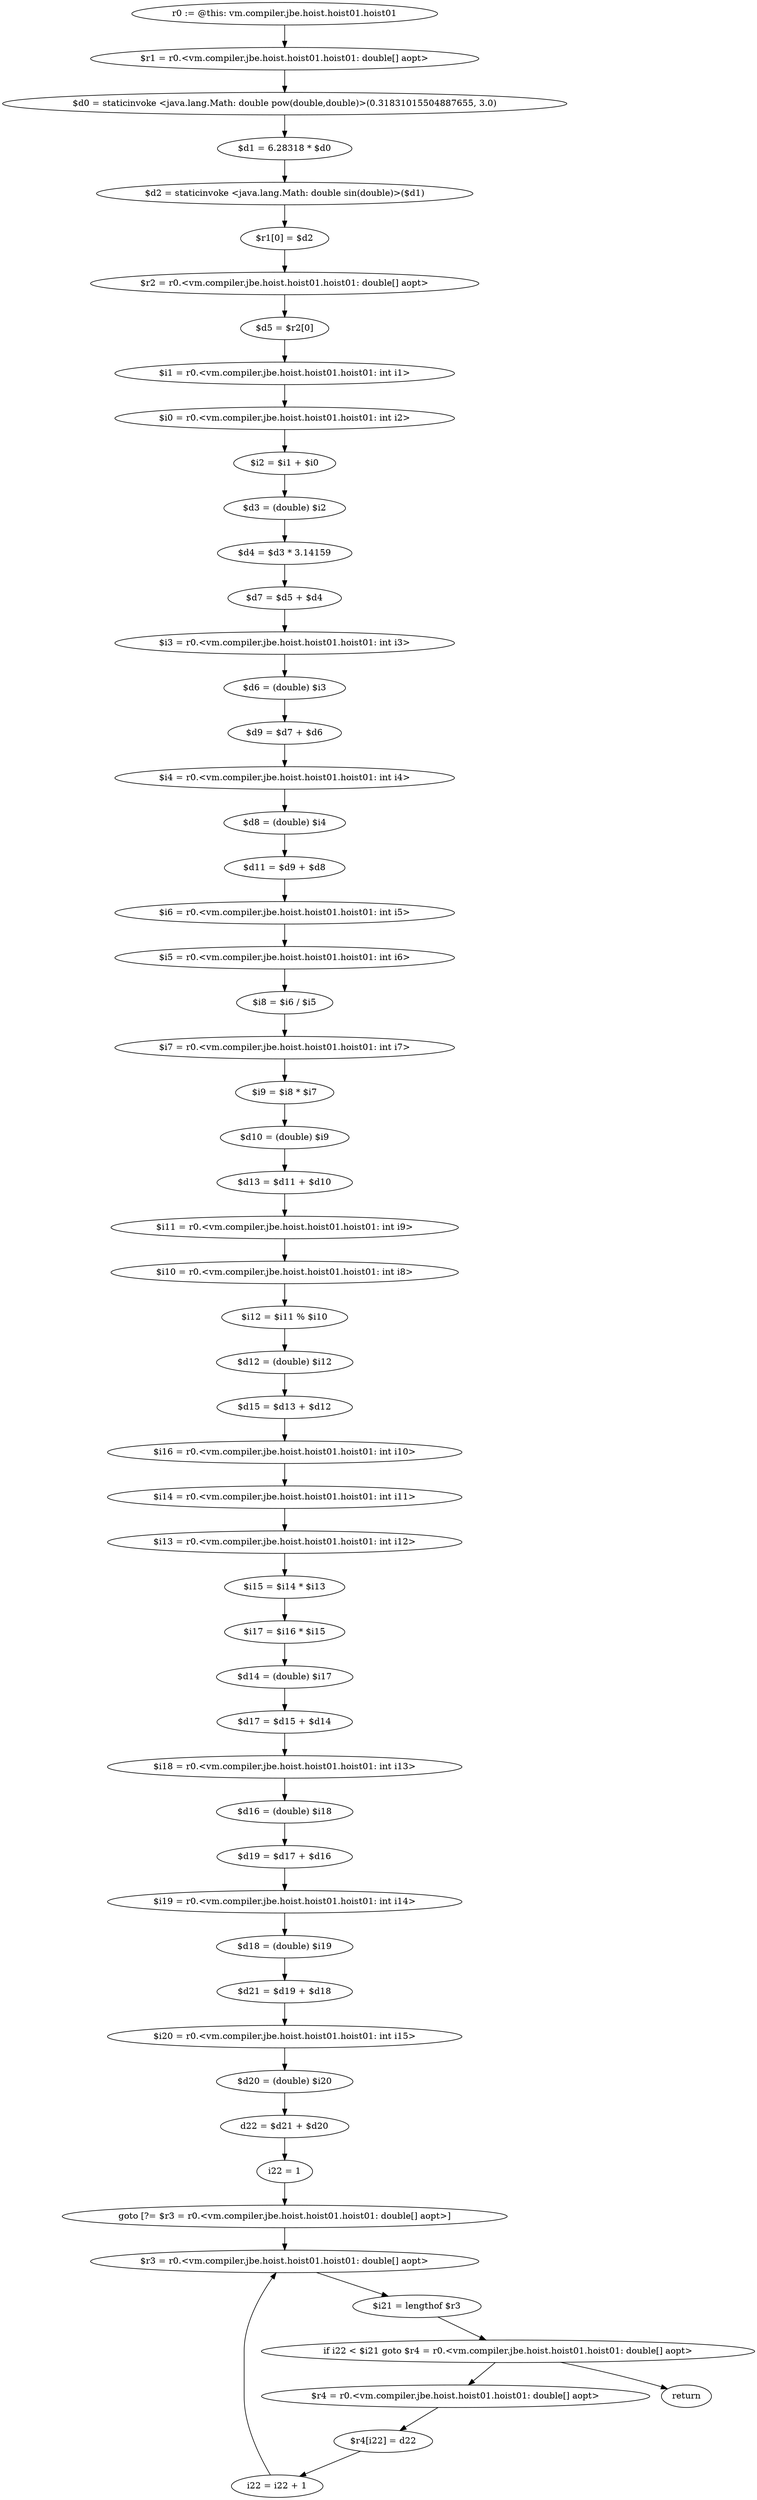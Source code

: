digraph "unitGraph" {
    "r0 := @this: vm.compiler.jbe.hoist.hoist01.hoist01"
    "$r1 = r0.<vm.compiler.jbe.hoist.hoist01.hoist01: double[] aopt>"
    "$d0 = staticinvoke <java.lang.Math: double pow(double,double)>(0.31831015504887655, 3.0)"
    "$d1 = 6.28318 * $d0"
    "$d2 = staticinvoke <java.lang.Math: double sin(double)>($d1)"
    "$r1[0] = $d2"
    "$r2 = r0.<vm.compiler.jbe.hoist.hoist01.hoist01: double[] aopt>"
    "$d5 = $r2[0]"
    "$i1 = r0.<vm.compiler.jbe.hoist.hoist01.hoist01: int i1>"
    "$i0 = r0.<vm.compiler.jbe.hoist.hoist01.hoist01: int i2>"
    "$i2 = $i1 + $i0"
    "$d3 = (double) $i2"
    "$d4 = $d3 * 3.14159"
    "$d7 = $d5 + $d4"
    "$i3 = r0.<vm.compiler.jbe.hoist.hoist01.hoist01: int i3>"
    "$d6 = (double) $i3"
    "$d9 = $d7 + $d6"
    "$i4 = r0.<vm.compiler.jbe.hoist.hoist01.hoist01: int i4>"
    "$d8 = (double) $i4"
    "$d11 = $d9 + $d8"
    "$i6 = r0.<vm.compiler.jbe.hoist.hoist01.hoist01: int i5>"
    "$i5 = r0.<vm.compiler.jbe.hoist.hoist01.hoist01: int i6>"
    "$i8 = $i6 / $i5"
    "$i7 = r0.<vm.compiler.jbe.hoist.hoist01.hoist01: int i7>"
    "$i9 = $i8 * $i7"
    "$d10 = (double) $i9"
    "$d13 = $d11 + $d10"
    "$i11 = r0.<vm.compiler.jbe.hoist.hoist01.hoist01: int i9>"
    "$i10 = r0.<vm.compiler.jbe.hoist.hoist01.hoist01: int i8>"
    "$i12 = $i11 % $i10"
    "$d12 = (double) $i12"
    "$d15 = $d13 + $d12"
    "$i16 = r0.<vm.compiler.jbe.hoist.hoist01.hoist01: int i10>"
    "$i14 = r0.<vm.compiler.jbe.hoist.hoist01.hoist01: int i11>"
    "$i13 = r0.<vm.compiler.jbe.hoist.hoist01.hoist01: int i12>"
    "$i15 = $i14 * $i13"
    "$i17 = $i16 * $i15"
    "$d14 = (double) $i17"
    "$d17 = $d15 + $d14"
    "$i18 = r0.<vm.compiler.jbe.hoist.hoist01.hoist01: int i13>"
    "$d16 = (double) $i18"
    "$d19 = $d17 + $d16"
    "$i19 = r0.<vm.compiler.jbe.hoist.hoist01.hoist01: int i14>"
    "$d18 = (double) $i19"
    "$d21 = $d19 + $d18"
    "$i20 = r0.<vm.compiler.jbe.hoist.hoist01.hoist01: int i15>"
    "$d20 = (double) $i20"
    "d22 = $d21 + $d20"
    "i22 = 1"
    "goto [?= $r3 = r0.<vm.compiler.jbe.hoist.hoist01.hoist01: double[] aopt>]"
    "$r4 = r0.<vm.compiler.jbe.hoist.hoist01.hoist01: double[] aopt>"
    "$r4[i22] = d22"
    "i22 = i22 + 1"
    "$r3 = r0.<vm.compiler.jbe.hoist.hoist01.hoist01: double[] aopt>"
    "$i21 = lengthof $r3"
    "if i22 < $i21 goto $r4 = r0.<vm.compiler.jbe.hoist.hoist01.hoist01: double[] aopt>"
    "return"
    "r0 := @this: vm.compiler.jbe.hoist.hoist01.hoist01"->"$r1 = r0.<vm.compiler.jbe.hoist.hoist01.hoist01: double[] aopt>";
    "$r1 = r0.<vm.compiler.jbe.hoist.hoist01.hoist01: double[] aopt>"->"$d0 = staticinvoke <java.lang.Math: double pow(double,double)>(0.31831015504887655, 3.0)";
    "$d0 = staticinvoke <java.lang.Math: double pow(double,double)>(0.31831015504887655, 3.0)"->"$d1 = 6.28318 * $d0";
    "$d1 = 6.28318 * $d0"->"$d2 = staticinvoke <java.lang.Math: double sin(double)>($d1)";
    "$d2 = staticinvoke <java.lang.Math: double sin(double)>($d1)"->"$r1[0] = $d2";
    "$r1[0] = $d2"->"$r2 = r0.<vm.compiler.jbe.hoist.hoist01.hoist01: double[] aopt>";
    "$r2 = r0.<vm.compiler.jbe.hoist.hoist01.hoist01: double[] aopt>"->"$d5 = $r2[0]";
    "$d5 = $r2[0]"->"$i1 = r0.<vm.compiler.jbe.hoist.hoist01.hoist01: int i1>";
    "$i1 = r0.<vm.compiler.jbe.hoist.hoist01.hoist01: int i1>"->"$i0 = r0.<vm.compiler.jbe.hoist.hoist01.hoist01: int i2>";
    "$i0 = r0.<vm.compiler.jbe.hoist.hoist01.hoist01: int i2>"->"$i2 = $i1 + $i0";
    "$i2 = $i1 + $i0"->"$d3 = (double) $i2";
    "$d3 = (double) $i2"->"$d4 = $d3 * 3.14159";
    "$d4 = $d3 * 3.14159"->"$d7 = $d5 + $d4";
    "$d7 = $d5 + $d4"->"$i3 = r0.<vm.compiler.jbe.hoist.hoist01.hoist01: int i3>";
    "$i3 = r0.<vm.compiler.jbe.hoist.hoist01.hoist01: int i3>"->"$d6 = (double) $i3";
    "$d6 = (double) $i3"->"$d9 = $d7 + $d6";
    "$d9 = $d7 + $d6"->"$i4 = r0.<vm.compiler.jbe.hoist.hoist01.hoist01: int i4>";
    "$i4 = r0.<vm.compiler.jbe.hoist.hoist01.hoist01: int i4>"->"$d8 = (double) $i4";
    "$d8 = (double) $i4"->"$d11 = $d9 + $d8";
    "$d11 = $d9 + $d8"->"$i6 = r0.<vm.compiler.jbe.hoist.hoist01.hoist01: int i5>";
    "$i6 = r0.<vm.compiler.jbe.hoist.hoist01.hoist01: int i5>"->"$i5 = r0.<vm.compiler.jbe.hoist.hoist01.hoist01: int i6>";
    "$i5 = r0.<vm.compiler.jbe.hoist.hoist01.hoist01: int i6>"->"$i8 = $i6 / $i5";
    "$i8 = $i6 / $i5"->"$i7 = r0.<vm.compiler.jbe.hoist.hoist01.hoist01: int i7>";
    "$i7 = r0.<vm.compiler.jbe.hoist.hoist01.hoist01: int i7>"->"$i9 = $i8 * $i7";
    "$i9 = $i8 * $i7"->"$d10 = (double) $i9";
    "$d10 = (double) $i9"->"$d13 = $d11 + $d10";
    "$d13 = $d11 + $d10"->"$i11 = r0.<vm.compiler.jbe.hoist.hoist01.hoist01: int i9>";
    "$i11 = r0.<vm.compiler.jbe.hoist.hoist01.hoist01: int i9>"->"$i10 = r0.<vm.compiler.jbe.hoist.hoist01.hoist01: int i8>";
    "$i10 = r0.<vm.compiler.jbe.hoist.hoist01.hoist01: int i8>"->"$i12 = $i11 % $i10";
    "$i12 = $i11 % $i10"->"$d12 = (double) $i12";
    "$d12 = (double) $i12"->"$d15 = $d13 + $d12";
    "$d15 = $d13 + $d12"->"$i16 = r0.<vm.compiler.jbe.hoist.hoist01.hoist01: int i10>";
    "$i16 = r0.<vm.compiler.jbe.hoist.hoist01.hoist01: int i10>"->"$i14 = r0.<vm.compiler.jbe.hoist.hoist01.hoist01: int i11>";
    "$i14 = r0.<vm.compiler.jbe.hoist.hoist01.hoist01: int i11>"->"$i13 = r0.<vm.compiler.jbe.hoist.hoist01.hoist01: int i12>";
    "$i13 = r0.<vm.compiler.jbe.hoist.hoist01.hoist01: int i12>"->"$i15 = $i14 * $i13";
    "$i15 = $i14 * $i13"->"$i17 = $i16 * $i15";
    "$i17 = $i16 * $i15"->"$d14 = (double) $i17";
    "$d14 = (double) $i17"->"$d17 = $d15 + $d14";
    "$d17 = $d15 + $d14"->"$i18 = r0.<vm.compiler.jbe.hoist.hoist01.hoist01: int i13>";
    "$i18 = r0.<vm.compiler.jbe.hoist.hoist01.hoist01: int i13>"->"$d16 = (double) $i18";
    "$d16 = (double) $i18"->"$d19 = $d17 + $d16";
    "$d19 = $d17 + $d16"->"$i19 = r0.<vm.compiler.jbe.hoist.hoist01.hoist01: int i14>";
    "$i19 = r0.<vm.compiler.jbe.hoist.hoist01.hoist01: int i14>"->"$d18 = (double) $i19";
    "$d18 = (double) $i19"->"$d21 = $d19 + $d18";
    "$d21 = $d19 + $d18"->"$i20 = r0.<vm.compiler.jbe.hoist.hoist01.hoist01: int i15>";
    "$i20 = r0.<vm.compiler.jbe.hoist.hoist01.hoist01: int i15>"->"$d20 = (double) $i20";
    "$d20 = (double) $i20"->"d22 = $d21 + $d20";
    "d22 = $d21 + $d20"->"i22 = 1";
    "i22 = 1"->"goto [?= $r3 = r0.<vm.compiler.jbe.hoist.hoist01.hoist01: double[] aopt>]";
    "goto [?= $r3 = r0.<vm.compiler.jbe.hoist.hoist01.hoist01: double[] aopt>]"->"$r3 = r0.<vm.compiler.jbe.hoist.hoist01.hoist01: double[] aopt>";
    "$r4 = r0.<vm.compiler.jbe.hoist.hoist01.hoist01: double[] aopt>"->"$r4[i22] = d22";
    "$r4[i22] = d22"->"i22 = i22 + 1";
    "i22 = i22 + 1"->"$r3 = r0.<vm.compiler.jbe.hoist.hoist01.hoist01: double[] aopt>";
    "$r3 = r0.<vm.compiler.jbe.hoist.hoist01.hoist01: double[] aopt>"->"$i21 = lengthof $r3";
    "$i21 = lengthof $r3"->"if i22 < $i21 goto $r4 = r0.<vm.compiler.jbe.hoist.hoist01.hoist01: double[] aopt>";
    "if i22 < $i21 goto $r4 = r0.<vm.compiler.jbe.hoist.hoist01.hoist01: double[] aopt>"->"return";
    "if i22 < $i21 goto $r4 = r0.<vm.compiler.jbe.hoist.hoist01.hoist01: double[] aopt>"->"$r4 = r0.<vm.compiler.jbe.hoist.hoist01.hoist01: double[] aopt>";
}
